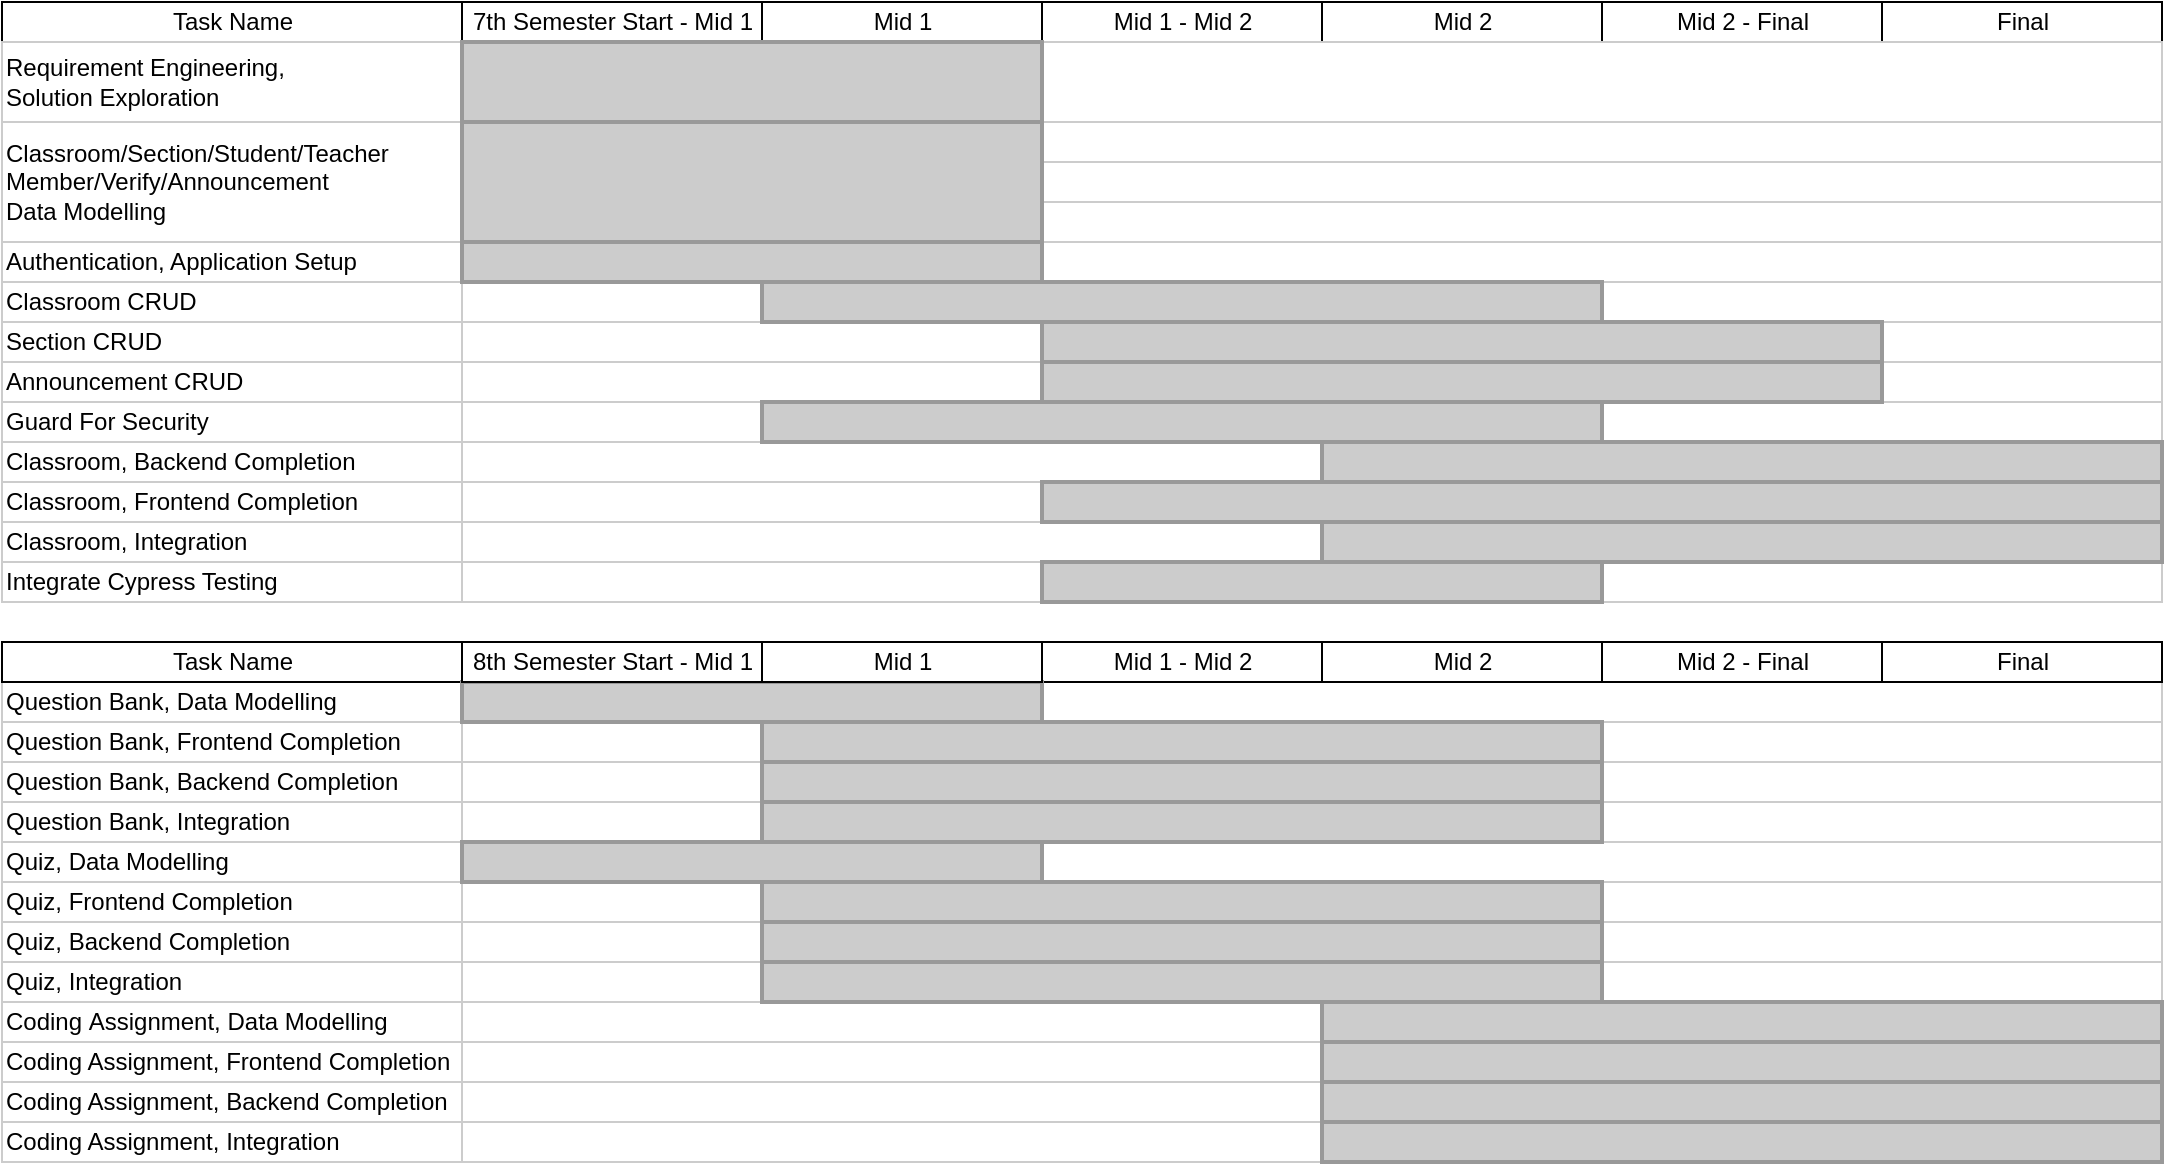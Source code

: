 <mxfile version="17.0.0" type="github">
  <diagram name="Page-1" id="fc2ac565-0d4e-3f0d-88b0-a54af1634ed7">
    <mxGraphModel dx="1873" dy="1020" grid="1" gridSize="10" guides="1" tooltips="1" connect="0" arrows="1" fold="1" page="1" pageScale="1.5" pageWidth="1169" pageHeight="827" background="none" math="0" shadow="0">
      <root>
        <mxCell id="0" style=";html=1;" />
        <mxCell id="1" style=";html=1;" parent="0" />
        <mxCell id="75" value="Question Bank, Data Modelling" style="align=left;strokeColor=#CCCCCC;html=1;" parent="1" vertex="1">
          <mxGeometry x="280" y="480" width="230" height="20" as="geometry" />
        </mxCell>
        <mxCell id="80" value="Question Bank, Frontend Completion" style="align=left;strokeColor=#CCCCCC;html=1;" parent="1" vertex="1">
          <mxGeometry x="280" y="500" width="230" height="20" as="geometry" />
        </mxCell>
        <mxCell id="85" value="Question Bank, Backend Completion" style="align=left;strokeColor=#CCCCCC;html=1;" parent="1" vertex="1">
          <mxGeometry x="280" y="520" width="230" height="20" as="geometry" />
        </mxCell>
        <mxCell id="90" value="Question Bank, Integration" style="align=left;strokeColor=#CCCCCC;html=1;" parent="1" vertex="1">
          <mxGeometry x="280" y="540" width="230" height="20" as="geometry" />
        </mxCell>
        <mxCell id="95" value="Quiz, Frontend Completion" style="align=left;strokeColor=#CCCCCC;html=1;" parent="1" vertex="1">
          <mxGeometry x="280" y="580" width="230" height="20" as="geometry" />
        </mxCell>
        <mxCell id="100" value="Quiz, Backend Completion" style="align=left;strokeColor=#CCCCCC;html=1;" parent="1" vertex="1">
          <mxGeometry x="280" y="600" width="230" height="20" as="geometry" />
        </mxCell>
        <mxCell id="2" value="Task Name" style="strokeWidth=1;fontStyle=0;html=1;" parent="1" vertex="1">
          <mxGeometry x="280" y="460" width="230" height="20" as="geometry" />
        </mxCell>
        <mxCell id="67c90442a009f359-289" value="Quiz, Integration" style="align=left;strokeColor=#CCCCCC;html=1;" parent="1" vertex="1">
          <mxGeometry x="280" y="620" width="230" height="20" as="geometry" />
        </mxCell>
        <mxCell id="67c90442a009f359-290" value="Quiz, Data Modelling" style="align=left;strokeColor=#CCCCCC;html=1;" parent="1" vertex="1">
          <mxGeometry x="280" y="560" width="230" height="20" as="geometry" />
        </mxCell>
        <mxCell id="67c90442a009f359-291" value="" style="align=left;strokeColor=#CCCCCC;html=1;" parent="1" vertex="1">
          <mxGeometry x="510" y="480" width="850" height="20" as="geometry" />
        </mxCell>
        <mxCell id="67c90442a009f359-278" value="Mid 1 - Mid 2" style="strokeWidth=1;fontStyle=0;html=1;" parent="1" vertex="1">
          <mxGeometry x="800" y="460" width="140" height="20" as="geometry" />
        </mxCell>
        <mxCell id="67c90442a009f359-279" value="Mid 2" style="strokeWidth=1;fontStyle=0;html=1;" parent="1" vertex="1">
          <mxGeometry x="940" y="460" width="140" height="20" as="geometry" />
        </mxCell>
        <mxCell id="67c90442a009f359-280" value="Mid 2 - Final" style="strokeWidth=1;fontStyle=0;html=1;" parent="1" vertex="1">
          <mxGeometry x="1080" y="460" width="140" height="20" as="geometry" />
        </mxCell>
        <mxCell id="67c90442a009f359-281" value="Final" style="strokeWidth=1;fontStyle=0;html=1;" parent="1" vertex="1">
          <mxGeometry x="1220" y="460" width="140" height="20" as="geometry" />
        </mxCell>
        <mxCell id="67c90442a009f359-292" value="" style="align=left;strokeColor=#CCCCCC;html=1;" parent="1" vertex="1">
          <mxGeometry x="510" y="500" width="850" height="20" as="geometry" />
        </mxCell>
        <mxCell id="67c90442a009f359-293" value="" style="align=left;strokeColor=#CCCCCC;html=1;" parent="1" vertex="1">
          <mxGeometry x="510" y="520" width="850" height="20" as="geometry" />
        </mxCell>
        <mxCell id="67c90442a009f359-294" value="" style="align=left;strokeColor=#CCCCCC;html=1;" parent="1" vertex="1">
          <mxGeometry x="510" y="540" width="850" height="20" as="geometry" />
        </mxCell>
        <mxCell id="67c90442a009f359-295" value="" style="align=left;strokeColor=#CCCCCC;html=1;" parent="1" vertex="1">
          <mxGeometry x="510" y="580" width="850" height="20" as="geometry" />
        </mxCell>
        <mxCell id="67c90442a009f359-296" value="" style="align=left;strokeColor=#CCCCCC;html=1;" parent="1" vertex="1">
          <mxGeometry x="510" y="600" width="850" height="20" as="geometry" />
        </mxCell>
        <mxCell id="67c90442a009f359-297" value="" style="align=left;strokeColor=#CCCCCC;html=1;" parent="1" vertex="1">
          <mxGeometry x="510" y="620" width="850" height="20" as="geometry" />
        </mxCell>
        <mxCell id="67c90442a009f359-298" value="" style="align=left;strokeColor=#CCCCCC;html=1;" parent="1" vertex="1">
          <mxGeometry x="510" y="560" width="850" height="20" as="geometry" />
        </mxCell>
        <mxCell id="67c90442a009f359-299" value="" style="whiteSpace=wrap;html=1;strokeWidth=2;fillColor=#CCCCCC;gradientColor=none;fontSize=14;align=center;strokeColor=#999999;" parent="1" vertex="1">
          <mxGeometry x="510" y="480" width="290" height="20" as="geometry" />
        </mxCell>
        <mxCell id="67c90442a009f359-300" value="" style="whiteSpace=wrap;html=1;strokeWidth=2;fillColor=#CCCCCC;gradientColor=none;fontSize=14;align=center;strokeColor=#999999;" parent="1" vertex="1">
          <mxGeometry x="660" y="500" width="420" height="20" as="geometry" />
        </mxCell>
        <mxCell id="67c90442a009f359-301" value="" style="whiteSpace=wrap;html=1;strokeWidth=2;fillColor=#CCCCCC;gradientColor=none;fontSize=14;align=center;strokeColor=#999999;" parent="1" vertex="1">
          <mxGeometry x="660" y="520" width="420" height="20" as="geometry" />
        </mxCell>
        <mxCell id="67c90442a009f359-302" value="" style="whiteSpace=wrap;html=1;strokeWidth=2;fillColor=#CCCCCC;gradientColor=none;fontSize=14;align=center;strokeColor=#999999;" parent="1" vertex="1">
          <mxGeometry x="660" y="540" width="420" height="20" as="geometry" />
        </mxCell>
        <mxCell id="67c90442a009f359-303" value="" style="whiteSpace=wrap;html=1;strokeWidth=2;fillColor=#CCCCCC;gradientColor=none;fontSize=14;align=center;strokeColor=#999999;" parent="1" vertex="1">
          <mxGeometry x="660" y="580" width="420" height="20" as="geometry" />
        </mxCell>
        <mxCell id="67c90442a009f359-304" value="" style="whiteSpace=wrap;html=1;strokeWidth=2;fillColor=#CCCCCC;gradientColor=none;fontSize=14;align=center;strokeColor=#999999;" parent="1" vertex="1">
          <mxGeometry x="660" y="600" width="420" height="20" as="geometry" />
        </mxCell>
        <mxCell id="JHcdZS_edr6rCve4g2-p-106" value="Mid 1" style="strokeWidth=1;fontStyle=0;html=1;" parent="1" vertex="1">
          <mxGeometry x="660" y="460" width="140" height="20" as="geometry" />
        </mxCell>
        <mxCell id="f_08WI3DNBTXrXyUixLL-102" value="Coding&amp;nbsp;Assignment, Data Modelling" style="align=left;strokeColor=#CCCCCC;html=1;" parent="1" vertex="1">
          <mxGeometry x="280" y="640" width="230" height="20" as="geometry" />
        </mxCell>
        <mxCell id="f_08WI3DNBTXrXyUixLL-103" value="" style="align=left;strokeColor=#CCCCCC;html=1;" parent="1" vertex="1">
          <mxGeometry x="510" y="640" width="850" height="20" as="geometry" />
        </mxCell>
        <mxCell id="f_08WI3DNBTXrXyUixLL-104" value="Coding Assignment, Frontend Completion" style="align=left;strokeColor=#CCCCCC;html=1;" parent="1" vertex="1">
          <mxGeometry x="280" y="660" width="230" height="20" as="geometry" />
        </mxCell>
        <mxCell id="f_08WI3DNBTXrXyUixLL-105" value="" style="align=left;strokeColor=#CCCCCC;html=1;" parent="1" vertex="1">
          <mxGeometry x="510" y="660" width="850" height="20" as="geometry" />
        </mxCell>
        <mxCell id="f_08WI3DNBTXrXyUixLL-106" value="Coding Assignment, Backend Completion" style="align=left;strokeColor=#CCCCCC;html=1;" parent="1" vertex="1">
          <mxGeometry x="280" y="680" width="230" height="20" as="geometry" />
        </mxCell>
        <mxCell id="f_08WI3DNBTXrXyUixLL-107" value="" style="align=left;strokeColor=#CCCCCC;html=1;" parent="1" vertex="1">
          <mxGeometry x="510" y="680" width="850" height="20" as="geometry" />
        </mxCell>
        <mxCell id="f_08WI3DNBTXrXyUixLL-108" value="Coding Assignment, Integration" style="align=left;strokeColor=#CCCCCC;html=1;" parent="1" vertex="1">
          <mxGeometry x="280" y="700" width="230" height="20" as="geometry" />
        </mxCell>
        <mxCell id="f_08WI3DNBTXrXyUixLL-109" value="" style="align=left;strokeColor=#CCCCCC;html=1;" parent="1" vertex="1">
          <mxGeometry x="510" y="700" width="850" height="20" as="geometry" />
        </mxCell>
        <mxCell id="4" value="8th Semester Start - Mid 1" style="strokeWidth=1;fontStyle=0;html=1;" parent="1" vertex="1">
          <mxGeometry x="510" y="460" width="150" height="20" as="geometry" />
        </mxCell>
        <mxCell id="f_08WI3DNBTXrXyUixLL-111" value="" style="whiteSpace=wrap;html=1;strokeWidth=2;fillColor=#CCCCCC;gradientColor=none;fontSize=14;align=center;strokeColor=#999999;" parent="1" vertex="1">
          <mxGeometry x="510" y="560" width="290" height="20" as="geometry" />
        </mxCell>
        <mxCell id="f_08WI3DNBTXrXyUixLL-112" value="" style="whiteSpace=wrap;html=1;strokeWidth=2;fillColor=#CCCCCC;gradientColor=none;fontSize=14;align=center;strokeColor=#999999;" parent="1" vertex="1">
          <mxGeometry x="660" y="620" width="420" height="20" as="geometry" />
        </mxCell>
        <mxCell id="f_08WI3DNBTXrXyUixLL-113" value="" style="whiteSpace=wrap;html=1;strokeWidth=2;fillColor=#CCCCCC;gradientColor=none;fontSize=14;align=center;strokeColor=#999999;" parent="1" vertex="1">
          <mxGeometry x="940" y="640" width="420" height="20" as="geometry" />
        </mxCell>
        <mxCell id="f_08WI3DNBTXrXyUixLL-114" value="" style="whiteSpace=wrap;html=1;strokeWidth=2;fillColor=#CCCCCC;gradientColor=none;fontSize=14;align=center;strokeColor=#999999;" parent="1" vertex="1">
          <mxGeometry x="940" y="660" width="420" height="20" as="geometry" />
        </mxCell>
        <mxCell id="f_08WI3DNBTXrXyUixLL-115" value="" style="whiteSpace=wrap;html=1;strokeWidth=2;fillColor=#CCCCCC;gradientColor=none;fontSize=14;align=center;strokeColor=#999999;" parent="1" vertex="1">
          <mxGeometry x="940" y="680" width="420" height="20" as="geometry" />
        </mxCell>
        <mxCell id="f_08WI3DNBTXrXyUixLL-116" value="" style="whiteSpace=wrap;html=1;strokeWidth=2;fillColor=#CCCCCC;gradientColor=none;fontSize=14;align=center;strokeColor=#999999;" parent="1" vertex="1">
          <mxGeometry x="940" y="700" width="420" height="20" as="geometry" />
        </mxCell>
        <mxCell id="TVIyzp7aXy0qKyBeFBdY-100" value="Classroom/Section/Student/Teacher&lt;br&gt;Member/Verify/Announcement&lt;br&gt;Data Modelling" style="align=left;strokeColor=#CCCCCC;html=1;" vertex="1" parent="1">
          <mxGeometry x="280" y="200" width="230" height="60" as="geometry" />
        </mxCell>
        <mxCell id="TVIyzp7aXy0qKyBeFBdY-103" value="Authentication, Application Setup" style="align=left;strokeColor=#CCCCCC;html=1;" vertex="1" parent="1">
          <mxGeometry x="280" y="260" width="230" height="20" as="geometry" />
        </mxCell>
        <mxCell id="TVIyzp7aXy0qKyBeFBdY-104" value="Section CRUD" style="align=left;strokeColor=#CCCCCC;html=1;" vertex="1" parent="1">
          <mxGeometry x="280" y="300" width="230" height="20" as="geometry" />
        </mxCell>
        <mxCell id="TVIyzp7aXy0qKyBeFBdY-105" value="Announcement CRUD" style="align=left;strokeColor=#CCCCCC;html=1;" vertex="1" parent="1">
          <mxGeometry x="280" y="320" width="230" height="20" as="geometry" />
        </mxCell>
        <mxCell id="TVIyzp7aXy0qKyBeFBdY-106" value="Task Name" style="strokeWidth=1;fontStyle=0;html=1;" vertex="1" parent="1">
          <mxGeometry x="280" y="140" width="230" height="20" as="geometry" />
        </mxCell>
        <mxCell id="TVIyzp7aXy0qKyBeFBdY-107" value="Guard For Security" style="align=left;strokeColor=#CCCCCC;html=1;" vertex="1" parent="1">
          <mxGeometry x="280" y="340" width="230" height="20" as="geometry" />
        </mxCell>
        <mxCell id="TVIyzp7aXy0qKyBeFBdY-108" value="Classroom CRUD" style="align=left;strokeColor=#CCCCCC;html=1;" vertex="1" parent="1">
          <mxGeometry x="280" y="280" width="230" height="20" as="geometry" />
        </mxCell>
        <mxCell id="TVIyzp7aXy0qKyBeFBdY-109" value="" style="align=left;strokeColor=#CCCCCC;html=1;" vertex="1" parent="1">
          <mxGeometry x="510" y="200" width="850" height="20" as="geometry" />
        </mxCell>
        <mxCell id="TVIyzp7aXy0qKyBeFBdY-110" value="Mid 1 - Mid 2" style="strokeWidth=1;fontStyle=0;html=1;" vertex="1" parent="1">
          <mxGeometry x="800" y="140" width="140" height="20" as="geometry" />
        </mxCell>
        <mxCell id="TVIyzp7aXy0qKyBeFBdY-111" value="Mid 2" style="strokeWidth=1;fontStyle=0;html=1;" vertex="1" parent="1">
          <mxGeometry x="940" y="140" width="140" height="20" as="geometry" />
        </mxCell>
        <mxCell id="TVIyzp7aXy0qKyBeFBdY-112" value="Mid 2 - Final" style="strokeWidth=1;fontStyle=0;html=1;" vertex="1" parent="1">
          <mxGeometry x="1080" y="140" width="140" height="20" as="geometry" />
        </mxCell>
        <mxCell id="TVIyzp7aXy0qKyBeFBdY-113" value="Final" style="strokeWidth=1;fontStyle=0;html=1;" vertex="1" parent="1">
          <mxGeometry x="1220" y="140" width="140" height="20" as="geometry" />
        </mxCell>
        <mxCell id="TVIyzp7aXy0qKyBeFBdY-114" value="" style="align=left;strokeColor=#CCCCCC;html=1;" vertex="1" parent="1">
          <mxGeometry x="510" y="220" width="850" height="20" as="geometry" />
        </mxCell>
        <mxCell id="TVIyzp7aXy0qKyBeFBdY-115" value="" style="align=left;strokeColor=#CCCCCC;html=1;" vertex="1" parent="1">
          <mxGeometry x="510" y="240" width="850" height="20" as="geometry" />
        </mxCell>
        <mxCell id="TVIyzp7aXy0qKyBeFBdY-116" value="" style="align=left;strokeColor=#CCCCCC;html=1;" vertex="1" parent="1">
          <mxGeometry x="510" y="260" width="850" height="20" as="geometry" />
        </mxCell>
        <mxCell id="TVIyzp7aXy0qKyBeFBdY-117" value="" style="align=left;strokeColor=#CCCCCC;html=1;" vertex="1" parent="1">
          <mxGeometry x="510" y="300" width="850" height="20" as="geometry" />
        </mxCell>
        <mxCell id="TVIyzp7aXy0qKyBeFBdY-118" value="" style="align=left;strokeColor=#CCCCCC;html=1;" vertex="1" parent="1">
          <mxGeometry x="510" y="320" width="850" height="20" as="geometry" />
        </mxCell>
        <mxCell id="TVIyzp7aXy0qKyBeFBdY-119" value="" style="align=left;strokeColor=#CCCCCC;html=1;" vertex="1" parent="1">
          <mxGeometry x="510" y="340" width="850" height="20" as="geometry" />
        </mxCell>
        <mxCell id="TVIyzp7aXy0qKyBeFBdY-120" value="" style="align=left;strokeColor=#CCCCCC;html=1;" vertex="1" parent="1">
          <mxGeometry x="510" y="280" width="850" height="20" as="geometry" />
        </mxCell>
        <mxCell id="TVIyzp7aXy0qKyBeFBdY-121" value="" style="whiteSpace=wrap;html=1;strokeWidth=2;fillColor=#CCCCCC;gradientColor=none;fontSize=14;align=center;strokeColor=#999999;" vertex="1" parent="1">
          <mxGeometry x="510" y="200" width="290" height="60" as="geometry" />
        </mxCell>
        <mxCell id="TVIyzp7aXy0qKyBeFBdY-124" value="" style="whiteSpace=wrap;html=1;strokeWidth=2;fillColor=#CCCCCC;gradientColor=none;fontSize=14;align=center;strokeColor=#999999;" vertex="1" parent="1">
          <mxGeometry x="510" y="260" width="290" height="20" as="geometry" />
        </mxCell>
        <mxCell id="TVIyzp7aXy0qKyBeFBdY-125" value="" style="whiteSpace=wrap;html=1;strokeWidth=2;fillColor=#CCCCCC;gradientColor=none;fontSize=14;align=center;strokeColor=#999999;" vertex="1" parent="1">
          <mxGeometry x="800" y="300" width="420" height="20" as="geometry" />
        </mxCell>
        <mxCell id="TVIyzp7aXy0qKyBeFBdY-126" value="" style="whiteSpace=wrap;html=1;strokeWidth=2;fillColor=#CCCCCC;gradientColor=none;fontSize=14;align=center;strokeColor=#999999;" vertex="1" parent="1">
          <mxGeometry x="800" y="320" width="420" height="20" as="geometry" />
        </mxCell>
        <mxCell id="TVIyzp7aXy0qKyBeFBdY-127" value="Mid 1" style="strokeWidth=1;fontStyle=0;html=1;" vertex="1" parent="1">
          <mxGeometry x="660" y="140" width="140" height="20" as="geometry" />
        </mxCell>
        <mxCell id="TVIyzp7aXy0qKyBeFBdY-128" value="Classroom, Backend Completion" style="align=left;strokeColor=#CCCCCC;html=1;" vertex="1" parent="1">
          <mxGeometry x="280" y="360" width="230" height="20" as="geometry" />
        </mxCell>
        <mxCell id="TVIyzp7aXy0qKyBeFBdY-129" value="" style="align=left;strokeColor=#CCCCCC;html=1;" vertex="1" parent="1">
          <mxGeometry x="510" y="360" width="850" height="20" as="geometry" />
        </mxCell>
        <mxCell id="TVIyzp7aXy0qKyBeFBdY-130" value="Classroom, Frontend Completion" style="align=left;strokeColor=#CCCCCC;html=1;" vertex="1" parent="1">
          <mxGeometry x="280" y="380" width="230" height="20" as="geometry" />
        </mxCell>
        <mxCell id="TVIyzp7aXy0qKyBeFBdY-131" value="" style="align=left;strokeColor=#CCCCCC;html=1;" vertex="1" parent="1">
          <mxGeometry x="510" y="380" width="850" height="20" as="geometry" />
        </mxCell>
        <mxCell id="TVIyzp7aXy0qKyBeFBdY-132" value="Classroom, Integration" style="align=left;strokeColor=#CCCCCC;html=1;" vertex="1" parent="1">
          <mxGeometry x="280" y="400" width="230" height="20" as="geometry" />
        </mxCell>
        <mxCell id="TVIyzp7aXy0qKyBeFBdY-133" value="" style="align=left;strokeColor=#CCCCCC;html=1;" vertex="1" parent="1">
          <mxGeometry x="510" y="400" width="850" height="20" as="geometry" />
        </mxCell>
        <mxCell id="TVIyzp7aXy0qKyBeFBdY-134" value="Integrate Cypress Testing" style="align=left;strokeColor=#CCCCCC;html=1;" vertex="1" parent="1">
          <mxGeometry x="280" y="420" width="230" height="20" as="geometry" />
        </mxCell>
        <mxCell id="TVIyzp7aXy0qKyBeFBdY-135" value="" style="align=left;strokeColor=#CCCCCC;html=1;" vertex="1" parent="1">
          <mxGeometry x="510" y="420" width="850" height="20" as="geometry" />
        </mxCell>
        <mxCell id="TVIyzp7aXy0qKyBeFBdY-136" value="7th Semester Start - Mid 1" style="strokeWidth=1;fontStyle=0;html=1;" vertex="1" parent="1">
          <mxGeometry x="510" y="140" width="150" height="20" as="geometry" />
        </mxCell>
        <mxCell id="TVIyzp7aXy0qKyBeFBdY-137" value="" style="whiteSpace=wrap;html=1;strokeWidth=2;fillColor=#CCCCCC;gradientColor=none;fontSize=14;align=center;strokeColor=#999999;" vertex="1" parent="1">
          <mxGeometry x="660" y="280" width="420" height="20" as="geometry" />
        </mxCell>
        <mxCell id="TVIyzp7aXy0qKyBeFBdY-138" value="" style="whiteSpace=wrap;html=1;strokeWidth=2;fillColor=#CCCCCC;gradientColor=none;fontSize=14;align=center;strokeColor=#999999;" vertex="1" parent="1">
          <mxGeometry x="660" y="340" width="420" height="20" as="geometry" />
        </mxCell>
        <mxCell id="TVIyzp7aXy0qKyBeFBdY-139" value="" style="whiteSpace=wrap;html=1;strokeWidth=2;fillColor=#CCCCCC;gradientColor=none;fontSize=14;align=center;strokeColor=#999999;" vertex="1" parent="1">
          <mxGeometry x="940" y="360" width="420" height="20" as="geometry" />
        </mxCell>
        <mxCell id="TVIyzp7aXy0qKyBeFBdY-140" value="" style="whiteSpace=wrap;html=1;strokeWidth=2;fillColor=#CCCCCC;gradientColor=none;fontSize=14;align=center;strokeColor=#999999;" vertex="1" parent="1">
          <mxGeometry x="800" y="380" width="560" height="20" as="geometry" />
        </mxCell>
        <mxCell id="TVIyzp7aXy0qKyBeFBdY-141" value="" style="whiteSpace=wrap;html=1;strokeWidth=2;fillColor=#CCCCCC;gradientColor=none;fontSize=14;align=center;strokeColor=#999999;" vertex="1" parent="1">
          <mxGeometry x="940" y="400" width="420" height="20" as="geometry" />
        </mxCell>
        <mxCell id="TVIyzp7aXy0qKyBeFBdY-142" value="" style="whiteSpace=wrap;html=1;strokeWidth=2;fillColor=#CCCCCC;gradientColor=none;fontSize=14;align=center;strokeColor=#999999;" vertex="1" parent="1">
          <mxGeometry x="800" y="420" width="280" height="20" as="geometry" />
        </mxCell>
        <mxCell id="TVIyzp7aXy0qKyBeFBdY-150" value="Requirement Engineering,&lt;br&gt;Solution Exploration" style="align=left;strokeColor=#CCCCCC;html=1;" vertex="1" parent="1">
          <mxGeometry x="280" y="160" width="230" height="40" as="geometry" />
        </mxCell>
        <mxCell id="TVIyzp7aXy0qKyBeFBdY-151" value="" style="align=left;strokeColor=#CCCCCC;html=1;" vertex="1" parent="1">
          <mxGeometry x="510" y="160" width="850" height="40" as="geometry" />
        </mxCell>
        <mxCell id="TVIyzp7aXy0qKyBeFBdY-152" value="" style="whiteSpace=wrap;html=1;strokeWidth=2;fillColor=#CCCCCC;gradientColor=none;fontSize=14;align=center;strokeColor=#999999;sketch=0;shadow=0;glass=0;rounded=0;" vertex="1" parent="1">
          <mxGeometry x="510" y="160" width="290" height="40" as="geometry" />
        </mxCell>
      </root>
    </mxGraphModel>
  </diagram>
</mxfile>
